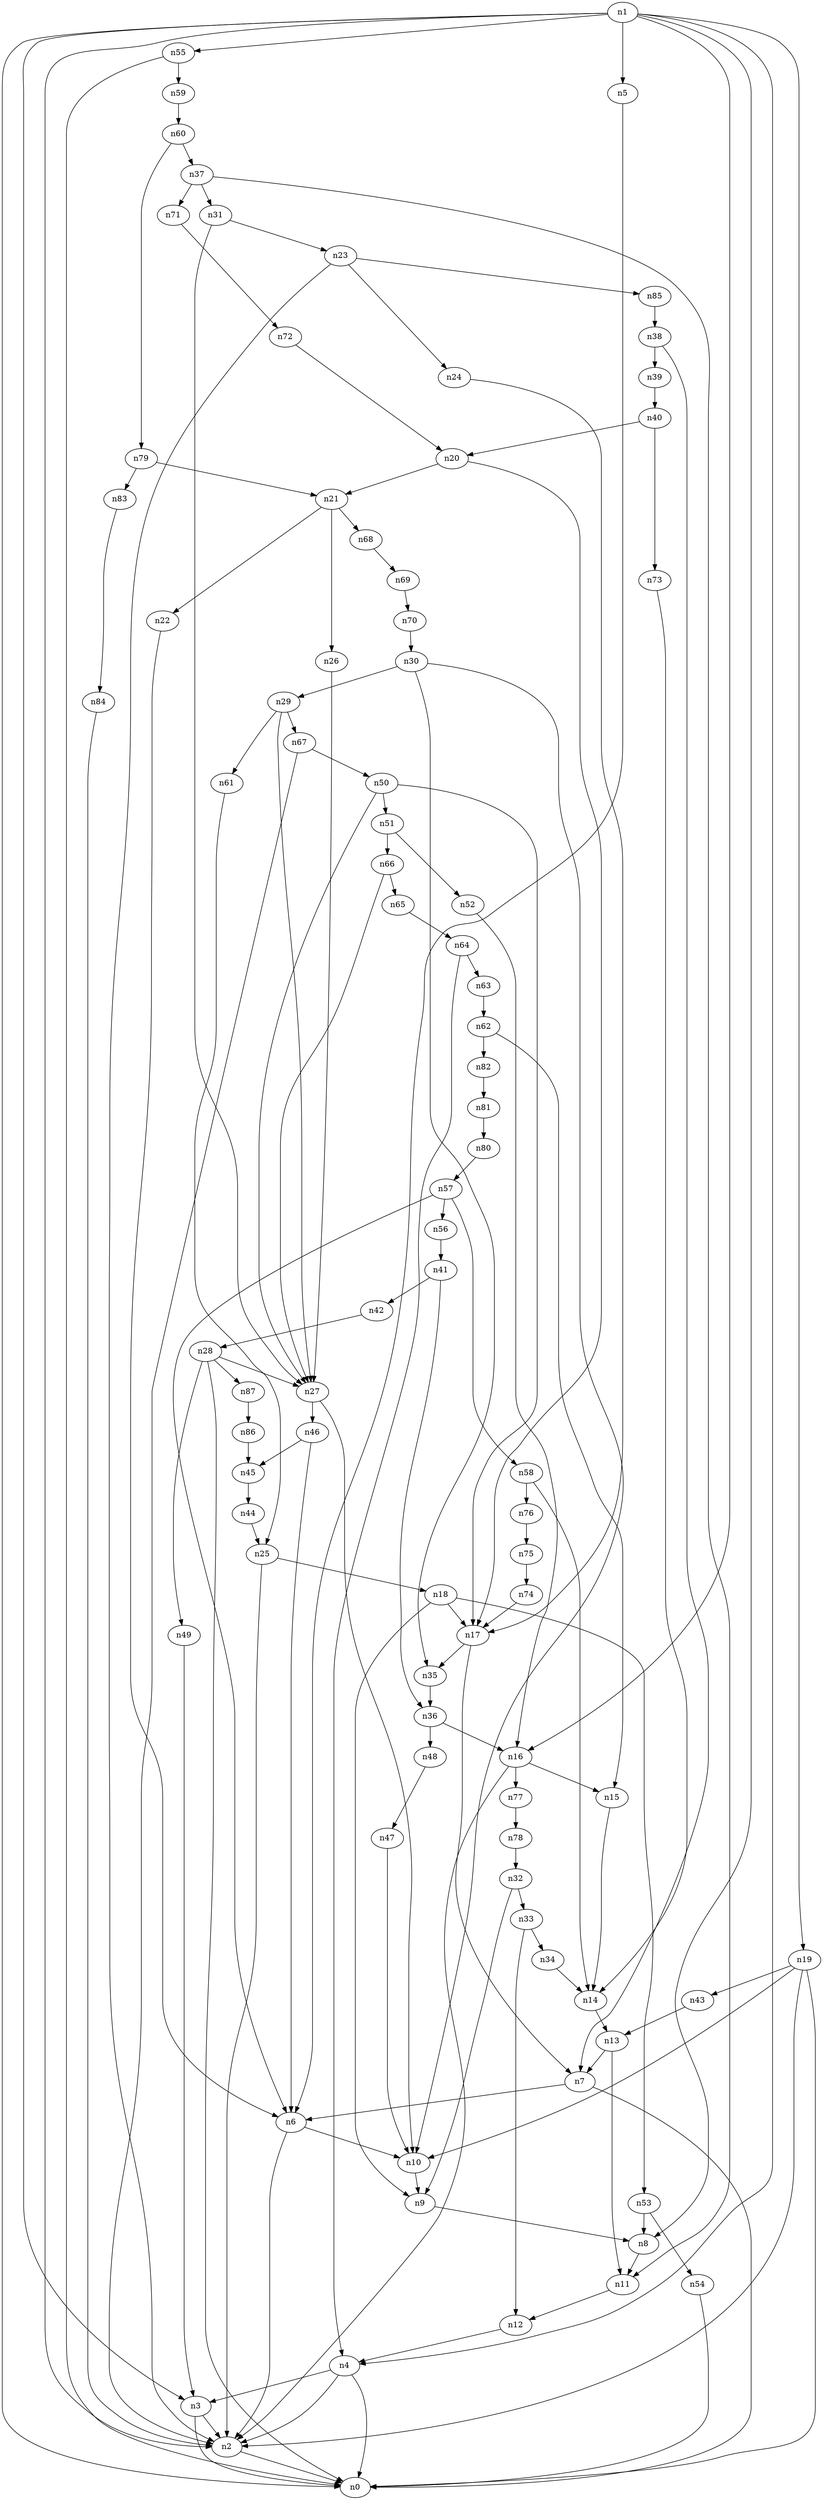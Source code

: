 digraph G {
	n1 -> n0	 [_graphml_id=e0];
	n1 -> n2	 [_graphml_id=e1];
	n1 -> n3	 [_graphml_id=e6];
	n1 -> n4	 [_graphml_id=e9];
	n1 -> n5	 [_graphml_id=e10];
	n1 -> n8	 [_graphml_id=e15];
	n1 -> n16	 [_graphml_id=e43];
	n1 -> n19	 [_graphml_id=e31];
	n1 -> n55	 [_graphml_id=e91];
	n2 -> n0	 [_graphml_id=e5];
	n3 -> n0	 [_graphml_id=e8];
	n3 -> n2	 [_graphml_id=e2];
	n4 -> n0	 [_graphml_id=e4];
	n4 -> n2	 [_graphml_id=e7];
	n4 -> n3	 [_graphml_id=e3];
	n5 -> n6	 [_graphml_id=e11];
	n6 -> n2	 [_graphml_id=e12];
	n6 -> n10	 [_graphml_id=e18];
	n7 -> n0	 [_graphml_id=e13];
	n7 -> n6	 [_graphml_id=e14];
	n8 -> n11	 [_graphml_id=e19];
	n9 -> n8	 [_graphml_id=e16];
	n10 -> n9	 [_graphml_id=e17];
	n11 -> n12	 [_graphml_id=e20];
	n12 -> n4	 [_graphml_id=e21];
	n13 -> n7	 [_graphml_id=e22];
	n13 -> n11	 [_graphml_id=e23];
	n14 -> n13	 [_graphml_id=e24];
	n15 -> n14	 [_graphml_id=e25];
	n16 -> n2	 [_graphml_id=e27];
	n16 -> n15	 [_graphml_id=e26];
	n16 -> n77	 [_graphml_id=e128];
	n17 -> n7	 [_graphml_id=e28];
	n17 -> n35	 [_graphml_id=e58];
	n18 -> n9	 [_graphml_id=e30];
	n18 -> n17	 [_graphml_id=e29];
	n18 -> n53	 [_graphml_id=e88];
	n19 -> n0	 [_graphml_id=e32];
	n19 -> n2	 [_graphml_id=e53];
	n19 -> n10	 [_graphml_id=e33];
	n19 -> n43	 [_graphml_id=e72];
	n20 -> n17	 [_graphml_id=e34];
	n20 -> n21	 [_graphml_id=e35];
	n21 -> n22	 [_graphml_id=e36];
	n21 -> n26	 [_graphml_id=e44];
	n21 -> n68	 [_graphml_id=e114];
	n22 -> n6	 [_graphml_id=e37];
	n23 -> n2	 [_graphml_id=e38];
	n23 -> n24	 [_graphml_id=e39];
	n23 -> n85	 [_graphml_id=e141];
	n24 -> n17	 [_graphml_id=e40];
	n25 -> n2	 [_graphml_id=e41];
	n25 -> n18	 [_graphml_id=e42];
	n26 -> n27	 [_graphml_id=e45];
	n27 -> n10	 [_graphml_id=e113];
	n27 -> n46	 [_graphml_id=e83];
	n28 -> n0	 [_graphml_id=e47];
	n28 -> n27	 [_graphml_id=e46];
	n28 -> n49	 [_graphml_id=e82];
	n28 -> n87	 [_graphml_id=e146];
	n29 -> n27	 [_graphml_id=e48];
	n29 -> n61	 [_graphml_id=e102];
	n29 -> n67	 [_graphml_id=e111];
	n30 -> n10	 [_graphml_id=e50];
	n30 -> n29	 [_graphml_id=e49];
	n30 -> n35	 [_graphml_id=e73];
	n31 -> n23	 [_graphml_id=e51];
	n31 -> n27	 [_graphml_id=e52];
	n32 -> n9	 [_graphml_id=e54];
	n32 -> n33	 [_graphml_id=e55];
	n33 -> n12	 [_graphml_id=e63];
	n33 -> n34	 [_graphml_id=e56];
	n34 -> n14	 [_graphml_id=e57];
	n35 -> n36	 [_graphml_id=e59];
	n36 -> n16	 [_graphml_id=e60];
	n36 -> n48	 [_graphml_id=e80];
	n37 -> n11	 [_graphml_id=e61];
	n37 -> n31	 [_graphml_id=e62];
	n37 -> n71	 [_graphml_id=e118];
	n38 -> n7	 [_graphml_id=e64];
	n38 -> n39	 [_graphml_id=e65];
	n39 -> n40	 [_graphml_id=e66];
	n40 -> n20	 [_graphml_id=e67];
	n40 -> n73	 [_graphml_id=e121];
	n41 -> n36	 [_graphml_id=e68];
	n41 -> n42	 [_graphml_id=e69];
	n42 -> n28	 [_graphml_id=e70];
	n43 -> n13	 [_graphml_id=e71];
	n44 -> n25	 [_graphml_id=e74];
	n45 -> n44	 [_graphml_id=e75];
	n46 -> n6	 [_graphml_id=e77];
	n46 -> n45	 [_graphml_id=e76];
	n47 -> n10	 [_graphml_id=e78];
	n48 -> n47	 [_graphml_id=e79];
	n49 -> n3	 [_graphml_id=e81];
	n50 -> n17	 [_graphml_id=e84];
	n50 -> n27	 [_graphml_id=e93];
	n50 -> n51	 [_graphml_id=e85];
	n51 -> n52	 [_graphml_id=e86];
	n51 -> n66	 [_graphml_id=e110];
	n52 -> n16	 [_graphml_id=e87];
	n53 -> n8	 [_graphml_id=e103];
	n53 -> n54	 [_graphml_id=e89];
	n54 -> n0	 [_graphml_id=e90];
	n55 -> n0	 [_graphml_id=e92];
	n55 -> n59	 [_graphml_id=e98];
	n56 -> n41	 [_graphml_id=e94];
	n57 -> n6	 [_graphml_id=e123];
	n57 -> n56	 [_graphml_id=e95];
	n57 -> n58	 [_graphml_id=e96];
	n58 -> n14	 [_graphml_id=e97];
	n58 -> n76	 [_graphml_id=e127];
	n59 -> n60	 [_graphml_id=e99];
	n60 -> n37	 [_graphml_id=e100];
	n60 -> n79	 [_graphml_id=e131];
	n61 -> n25	 [_graphml_id=e101];
	n62 -> n15	 [_graphml_id=e104];
	n62 -> n82	 [_graphml_id=e137];
	n63 -> n62	 [_graphml_id=e105];
	n64 -> n4	 [_graphml_id=e107];
	n64 -> n63	 [_graphml_id=e106];
	n65 -> n64	 [_graphml_id=e108];
	n66 -> n27	 [_graphml_id=e143];
	n66 -> n65	 [_graphml_id=e109];
	n67 -> n2	 [_graphml_id=e112];
	n67 -> n50	 [_graphml_id=e133];
	n68 -> n69	 [_graphml_id=e115];
	n69 -> n70	 [_graphml_id=e116];
	n70 -> n30	 [_graphml_id=e117];
	n71 -> n72	 [_graphml_id=e119];
	n72 -> n20	 [_graphml_id=e120];
	n73 -> n14	 [_graphml_id=e122];
	n74 -> n17	 [_graphml_id=e124];
	n75 -> n74	 [_graphml_id=e125];
	n76 -> n75	 [_graphml_id=e126];
	n77 -> n78	 [_graphml_id=e129];
	n78 -> n32	 [_graphml_id=e130];
	n79 -> n21	 [_graphml_id=e132];
	n79 -> n83	 [_graphml_id=e138];
	n80 -> n57	 [_graphml_id=e134];
	n81 -> n80	 [_graphml_id=e135];
	n82 -> n81	 [_graphml_id=e136];
	n83 -> n84	 [_graphml_id=e139];
	n84 -> n2	 [_graphml_id=e140];
	n85 -> n38	 [_graphml_id=e142];
	n86 -> n45	 [_graphml_id=e144];
	n87 -> n86	 [_graphml_id=e145];
}
